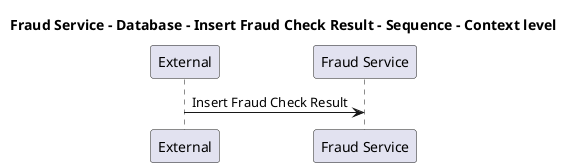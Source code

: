 @startuml

title Fraud Service - Database - Insert Fraud Check Result - Sequence - Context level

participant "External" as C4InterFlow.SoftwareSystems.ExternalSystem
participant "Fraud Service" as ECommercePlatform.SoftwareSystems.FraudService

C4InterFlow.SoftwareSystems.ExternalSystem -> ECommercePlatform.SoftwareSystems.FraudService : Insert Fraud Check Result


@enduml
